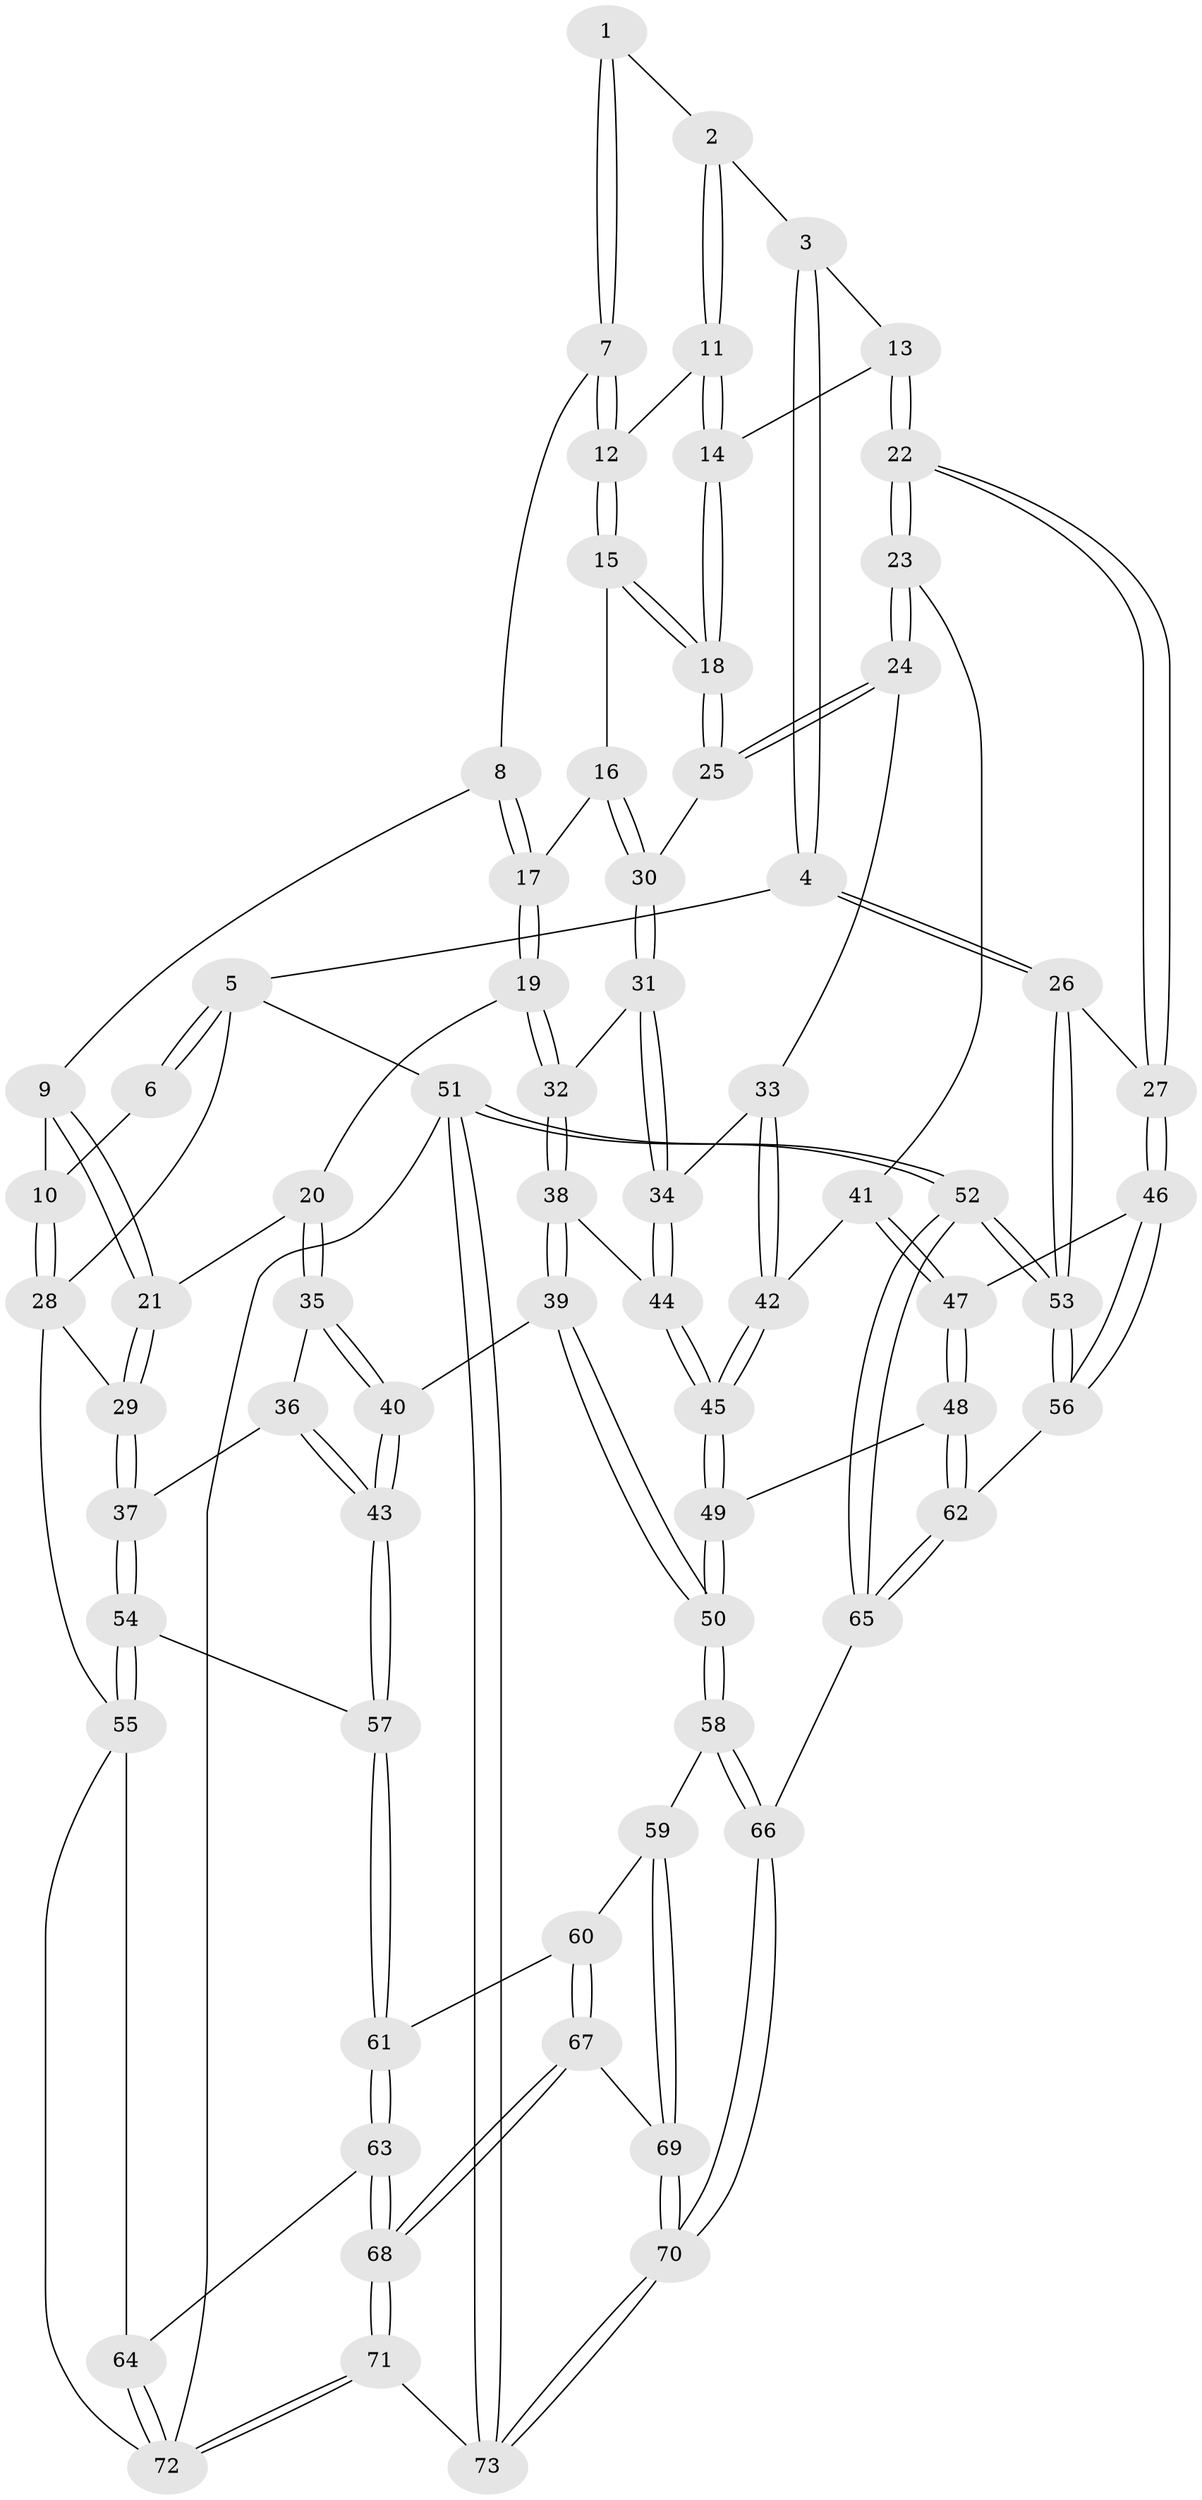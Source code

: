 // Generated by graph-tools (version 1.1) at 2025/27/03/09/25 03:27:07]
// undirected, 73 vertices, 179 edges
graph export_dot {
graph [start="1"]
  node [color=gray90,style=filled];
  1 [pos="+0.5762225414287026+0"];
  2 [pos="+0.7990735306882439+0.056591173253832824"];
  3 [pos="+0.9174409792796132+0.04797936940974576"];
  4 [pos="+1+0"];
  5 [pos="+1+0"];
  6 [pos="+0.5638273591258793+0"];
  7 [pos="+0.5921355291231295+0.08392057518714499"];
  8 [pos="+0.4492154054112004+0.16683467411249342"];
  9 [pos="+0.29178618105013937+0.1545982061314068"];
  10 [pos="+0+0"];
  11 [pos="+0.7054297273844164+0.15713295004222863"];
  12 [pos="+0.6122575179298416+0.11432679837209705"];
  13 [pos="+0.8154202290455981+0.20747318180780355"];
  14 [pos="+0.7391488684484644+0.18514235569527646"];
  15 [pos="+0.5835794964392401+0.2548155031892343"];
  16 [pos="+0.5339976096296088+0.30238799441400677"];
  17 [pos="+0.4741071194597391+0.31567026202915144"];
  18 [pos="+0.6818385138256347+0.3296678254258446"];
  19 [pos="+0.42310127746058385+0.3615389972285909"];
  20 [pos="+0.33264642137824696+0.34258883529241446"];
  21 [pos="+0.30787039130166666+0.2680770420250527"];
  22 [pos="+0.919149816127587+0.3743657495773358"];
  23 [pos="+0.8856543890331882+0.3797900418851827"];
  24 [pos="+0.7153798231348298+0.3680366769453507"];
  25 [pos="+0.6863659082594618+0.3434359537237044"];
  26 [pos="+1+0.3659846793138452"];
  27 [pos="+0.9258617291516781+0.37723943860090364"];
  28 [pos="+0+0"];
  29 [pos="+0+0.3594048877213614"];
  30 [pos="+0.594432604714239+0.3838637280123221"];
  31 [pos="+0.5870467126417269+0.4141170448242218"];
  32 [pos="+0.43693293681704454+0.39001950143431185"];
  33 [pos="+0.6834763906200207+0.4352569364440083"];
  34 [pos="+0.5921919686215873+0.4395924062735959"];
  35 [pos="+0.3048568697648818+0.3708661727853217"];
  36 [pos="+0.21134768798706804+0.3975154290834735"];
  37 [pos="+0+0.42103205099886115"];
  38 [pos="+0.45718530246429645+0.47800894040858716"];
  39 [pos="+0.4405114135634496+0.5850562639783886"];
  40 [pos="+0.3166157004382552+0.5951578012281854"];
  41 [pos="+0.7239637350324468+0.5042775345412952"];
  42 [pos="+0.6963427148227267+0.5016019151940767"];
  43 [pos="+0.2800925819986754+0.6155608408655833"];
  44 [pos="+0.5873975816324153+0.4537752046785159"];
  45 [pos="+0.6200624110716282+0.5644953268699073"];
  46 [pos="+0.8270186704564654+0.6215028227807861"];
  47 [pos="+0.8215219779225389+0.6218001096391468"];
  48 [pos="+0.7026242436667799+0.6685583964512168"];
  49 [pos="+0.5764531542201919+0.6848333079466355"];
  50 [pos="+0.5763071917240603+0.6849406018464549"];
  51 [pos="+1+1"];
  52 [pos="+1+1"];
  53 [pos="+1+0.7685278460280057"];
  54 [pos="+0+0.5170186602797109"];
  55 [pos="+0+0.8181091941721308"];
  56 [pos="+0.9221047440952788+0.709380297922948"];
  57 [pos="+0.20156888182237376+0.6726246033495797"];
  58 [pos="+0.5716947942151663+0.7140028486987621"];
  59 [pos="+0.5099797205209211+0.7678066225078665"];
  60 [pos="+0.3192955076930931+0.7871813893366275"];
  61 [pos="+0.20384652820329713+0.6826581009149583"];
  62 [pos="+0.8146289119382044+0.8110097445395592"];
  63 [pos="+0.14502847626171236+0.8438261606430069"];
  64 [pos="+0.06091273408413534+0.8805824667497371"];
  65 [pos="+0.7776967447388081+0.8855270253006902"];
  66 [pos="+0.6980883976581431+0.9125903337365501"];
  67 [pos="+0.332730411781673+0.9188446816414403"];
  68 [pos="+0.2668940095346802+1"];
  69 [pos="+0.4651030082234284+0.8981135461040568"];
  70 [pos="+0.6090949456646688+1"];
  71 [pos="+0.2519189049632886+1"];
  72 [pos="+0.12482619499767438+1"];
  73 [pos="+0.6065472408397591+1"];
  1 -- 2;
  1 -- 7;
  1 -- 7;
  2 -- 3;
  2 -- 11;
  2 -- 11;
  3 -- 4;
  3 -- 4;
  3 -- 13;
  4 -- 5;
  4 -- 26;
  4 -- 26;
  5 -- 6;
  5 -- 6;
  5 -- 28;
  5 -- 51;
  6 -- 10;
  7 -- 8;
  7 -- 12;
  7 -- 12;
  8 -- 9;
  8 -- 17;
  8 -- 17;
  9 -- 10;
  9 -- 21;
  9 -- 21;
  10 -- 28;
  10 -- 28;
  11 -- 12;
  11 -- 14;
  11 -- 14;
  12 -- 15;
  12 -- 15;
  13 -- 14;
  13 -- 22;
  13 -- 22;
  14 -- 18;
  14 -- 18;
  15 -- 16;
  15 -- 18;
  15 -- 18;
  16 -- 17;
  16 -- 30;
  16 -- 30;
  17 -- 19;
  17 -- 19;
  18 -- 25;
  18 -- 25;
  19 -- 20;
  19 -- 32;
  19 -- 32;
  20 -- 21;
  20 -- 35;
  20 -- 35;
  21 -- 29;
  21 -- 29;
  22 -- 23;
  22 -- 23;
  22 -- 27;
  22 -- 27;
  23 -- 24;
  23 -- 24;
  23 -- 41;
  24 -- 25;
  24 -- 25;
  24 -- 33;
  25 -- 30;
  26 -- 27;
  26 -- 53;
  26 -- 53;
  27 -- 46;
  27 -- 46;
  28 -- 29;
  28 -- 55;
  29 -- 37;
  29 -- 37;
  30 -- 31;
  30 -- 31;
  31 -- 32;
  31 -- 34;
  31 -- 34;
  32 -- 38;
  32 -- 38;
  33 -- 34;
  33 -- 42;
  33 -- 42;
  34 -- 44;
  34 -- 44;
  35 -- 36;
  35 -- 40;
  35 -- 40;
  36 -- 37;
  36 -- 43;
  36 -- 43;
  37 -- 54;
  37 -- 54;
  38 -- 39;
  38 -- 39;
  38 -- 44;
  39 -- 40;
  39 -- 50;
  39 -- 50;
  40 -- 43;
  40 -- 43;
  41 -- 42;
  41 -- 47;
  41 -- 47;
  42 -- 45;
  42 -- 45;
  43 -- 57;
  43 -- 57;
  44 -- 45;
  44 -- 45;
  45 -- 49;
  45 -- 49;
  46 -- 47;
  46 -- 56;
  46 -- 56;
  47 -- 48;
  47 -- 48;
  48 -- 49;
  48 -- 62;
  48 -- 62;
  49 -- 50;
  49 -- 50;
  50 -- 58;
  50 -- 58;
  51 -- 52;
  51 -- 52;
  51 -- 73;
  51 -- 73;
  51 -- 72;
  52 -- 53;
  52 -- 53;
  52 -- 65;
  52 -- 65;
  53 -- 56;
  53 -- 56;
  54 -- 55;
  54 -- 55;
  54 -- 57;
  55 -- 64;
  55 -- 72;
  56 -- 62;
  57 -- 61;
  57 -- 61;
  58 -- 59;
  58 -- 66;
  58 -- 66;
  59 -- 60;
  59 -- 69;
  59 -- 69;
  60 -- 61;
  60 -- 67;
  60 -- 67;
  61 -- 63;
  61 -- 63;
  62 -- 65;
  62 -- 65;
  63 -- 64;
  63 -- 68;
  63 -- 68;
  64 -- 72;
  64 -- 72;
  65 -- 66;
  66 -- 70;
  66 -- 70;
  67 -- 68;
  67 -- 68;
  67 -- 69;
  68 -- 71;
  68 -- 71;
  69 -- 70;
  69 -- 70;
  70 -- 73;
  70 -- 73;
  71 -- 72;
  71 -- 72;
  71 -- 73;
}
